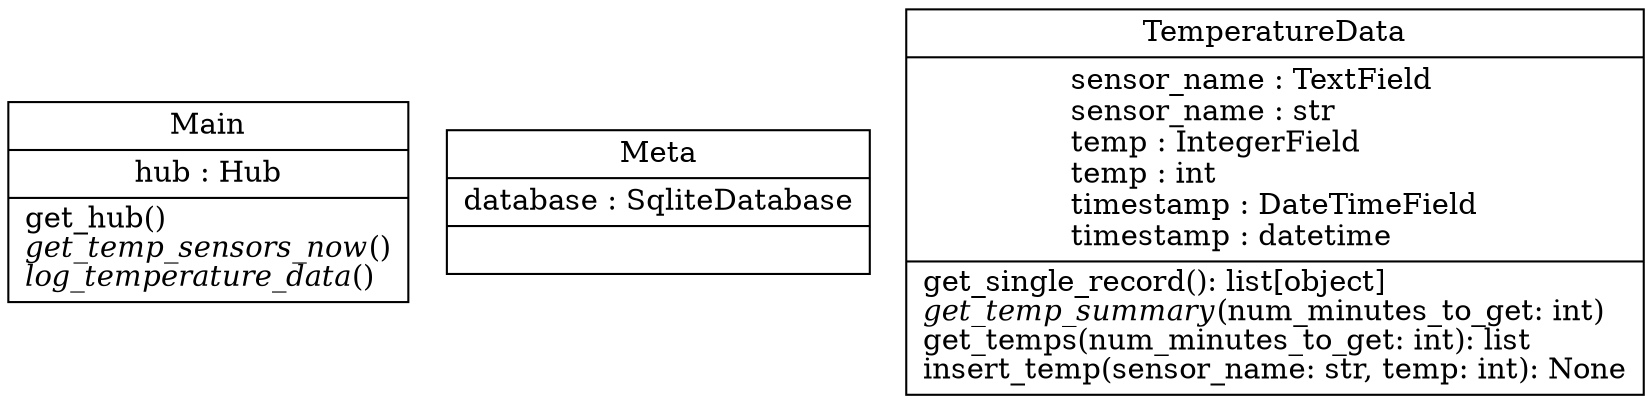 digraph "classes" {
rankdir=BT
charset="utf-8"
"temp_logger.__main__.Main" [color="black", fontcolor="black", label=<{Main|hub : Hub<br ALIGN="LEFT"/>|get_hub()<br ALIGN="LEFT"/><I>get_temp_sensors_now</I>()<br ALIGN="LEFT"/><I>log_temperature_data</I>()<br ALIGN="LEFT"/>}>, shape="record", style="solid"];
"temp_logger.db.TemperatureData.Meta" [color="black", fontcolor="black", label=<{Meta|database : SqliteDatabase<br ALIGN="LEFT"/>|}>, shape="record", style="solid"];
"temp_logger.db.TemperatureData" [color="black", fontcolor="black", label=<{TemperatureData|sensor_name : TextField<br ALIGN="LEFT"/>sensor_name : str<br ALIGN="LEFT"/>temp : IntegerField<br ALIGN="LEFT"/>temp : int<br ALIGN="LEFT"/>timestamp : DateTimeField<br ALIGN="LEFT"/>timestamp : datetime<br ALIGN="LEFT"/>|get_single_record(): list[object]<br ALIGN="LEFT"/><I>get_temp_summary</I>(num_minutes_to_get: int)<br ALIGN="LEFT"/>get_temps(num_minutes_to_get: int): list<br ALIGN="LEFT"/>insert_temp(sensor_name: str, temp: int): None<br ALIGN="LEFT"/>}>, shape="record", style="solid"];
}
